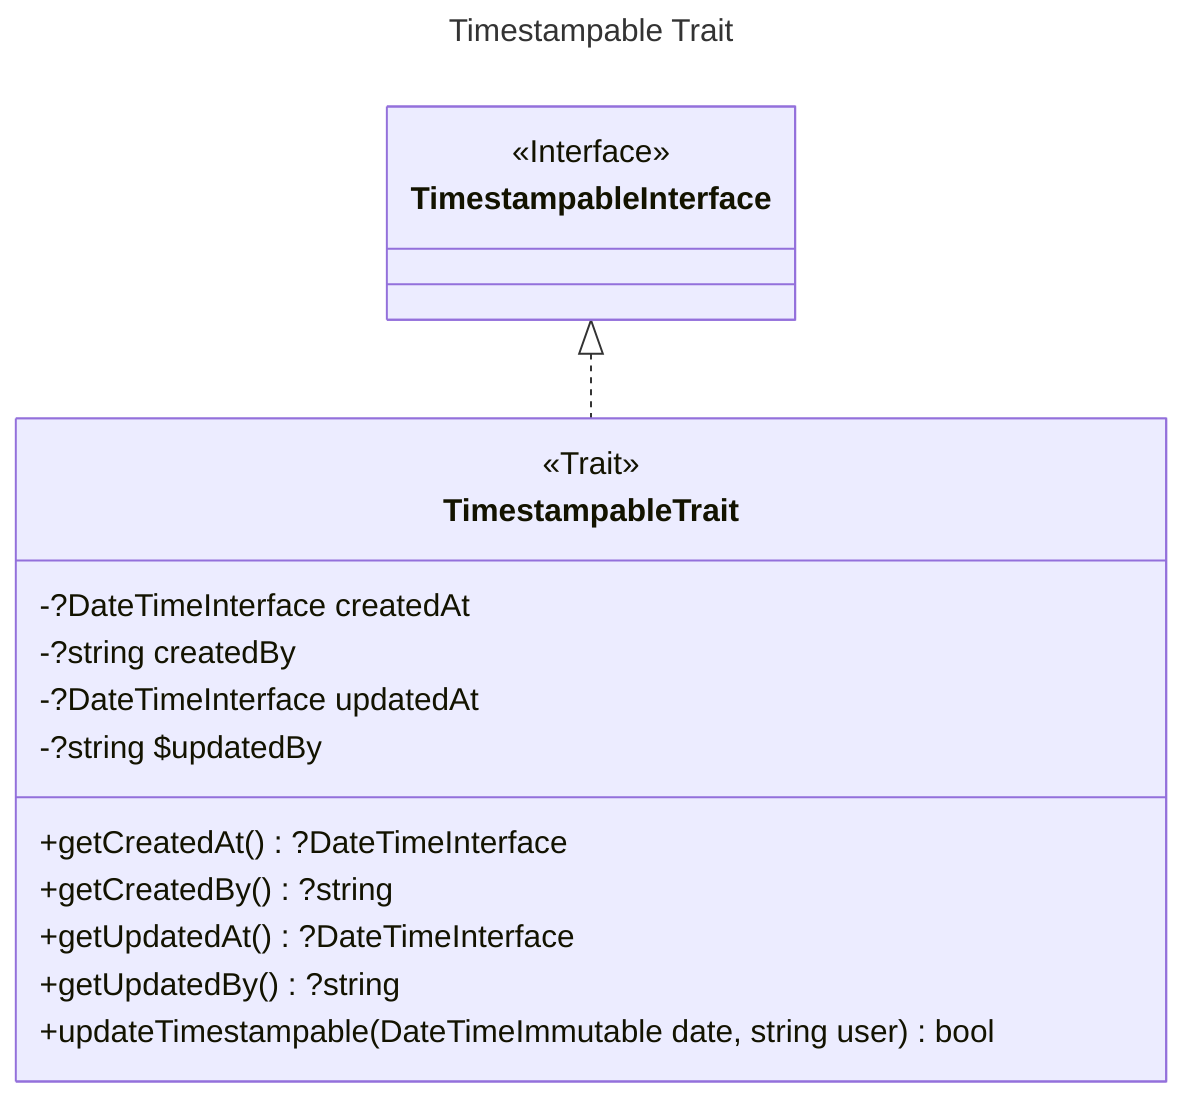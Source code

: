 ---
title: Timestampable Trait
---
classDiagram
    direction TB

    class TimestampableInterface {
        <<Interface>>
    }

    class TimestampableTrait {
        <<Trait>>
        -?DateTimeInterface createdAt
        -?string createdBy
        -?DateTimeInterface updatedAt
        -?string $updatedBy
        +getCreatedAt() ?DateTimeInterface
        +getCreatedBy() ?string
        +getUpdatedAt() ?DateTimeInterface
        +getUpdatedBy() ?string
        +updateTimestampable(DateTimeImmutable date, string user) bool
    }

    TimestampableInterface <|.. TimestampableTrait

    click TimestampableInterface call nodeCallback()